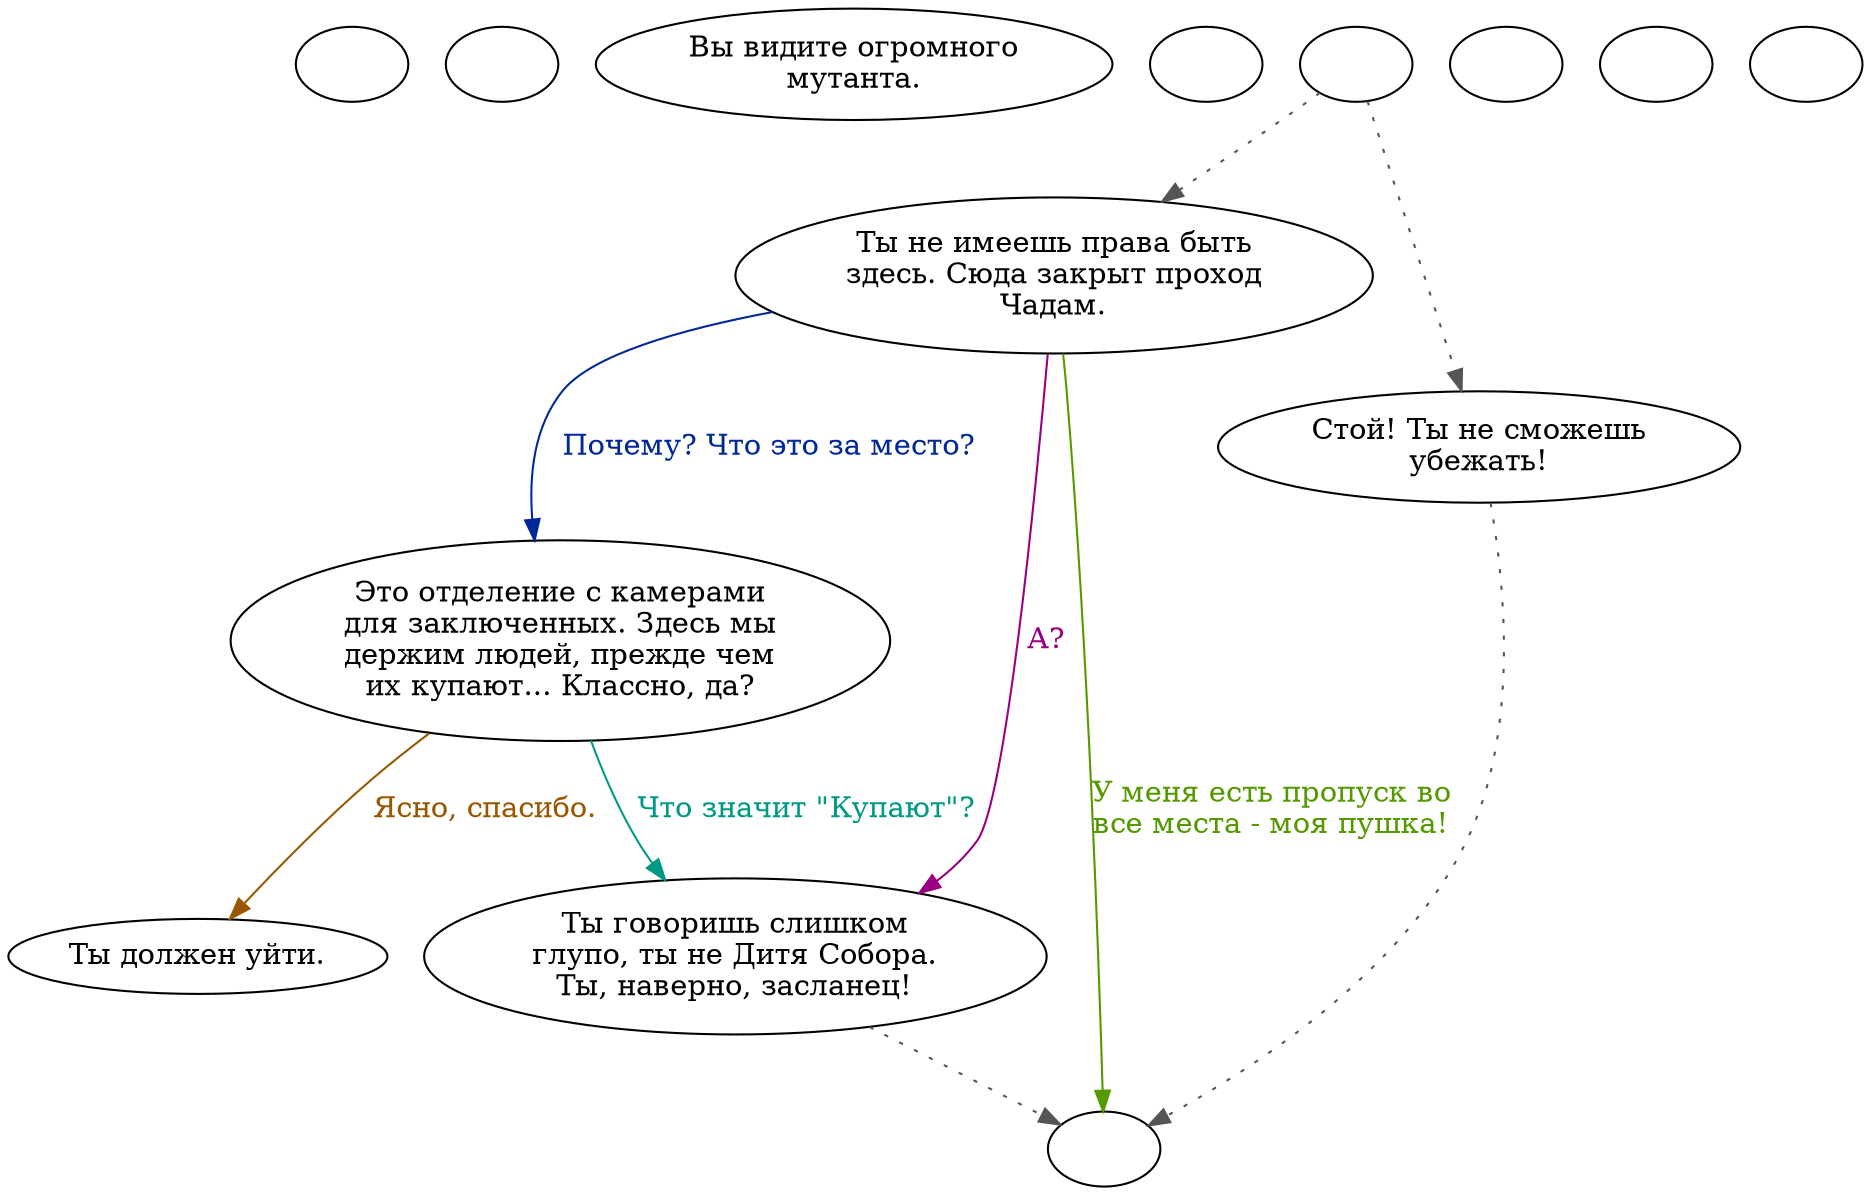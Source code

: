 digraph krupper {
  "start" [style=filled       fillcolor="#FFFFFF"       color="#000000"]
  "start" [label=""]
  "critter_p_proc" [style=filled       fillcolor="#FFFFFF"       color="#000000"]
  "critter_p_proc" [label=""]
  "look_at_p_proc" [style=filled       fillcolor="#FFFFFF"       color="#000000"]
  "look_at_p_proc" [label="Вы видите огромного\nмутанта."]
  "pickup_p_proc" [style=filled       fillcolor="#FFFFFF"       color="#000000"]
  "pickup_p_proc" [label=""]
  "talk_p_proc" [style=filled       fillcolor="#FFFFFF"       color="#000000"]
  "talk_p_proc" -> "krupper01" [style=dotted color="#555555"]
  "talk_p_proc" -> "krupper00" [style=dotted color="#555555"]
  "talk_p_proc" [label=""]
  "timed_event_p_proc" [style=filled       fillcolor="#FFFFFF"       color="#000000"]
  "timed_event_p_proc" [label=""]
  "destroy_p_proc" [style=filled       fillcolor="#FFFFFF"       color="#000000"]
  "destroy_p_proc" [label=""]
  "map_enter_p_proc" [style=filled       fillcolor="#FFFFFF"       color="#000000"]
  "map_enter_p_proc" [label=""]
  "krupper00" [style=filled       fillcolor="#FFFFFF"       color="#000000"]
  "krupper00" -> "kruppercombat" [style=dotted color="#555555"]
  "krupper00" [label="Стой! Ты не сможешь\nубежать!"]
  "krupper01" [style=filled       fillcolor="#FFFFFF"       color="#000000"]
  "krupper01" [label="Ты не имеешь права быть\nздесь. Сюда закрыт проход\nЧадам."]
  "krupper01" -> "krupper03" [label="Почему? Что это за место?" color="#002899" fontcolor="#002899"]
  "krupper01" -> "kruppercombat" [label="У меня есть пропуск во\nвсе места - моя пушка!" color="#559900" fontcolor="#559900"]
  "krupper01" -> "krupper02" [label="А?" color="#990081" fontcolor="#990081"]
  "krupper02" [style=filled       fillcolor="#FFFFFF"       color="#000000"]
  "krupper02" -> "kruppercombat" [style=dotted color="#555555"]
  "krupper02" [label="Ты говоришь слишком\nглупо, ты не Дитя Собора.\nТы, наверно, засланец!"]
  "krupper03" [style=filled       fillcolor="#FFFFFF"       color="#000000"]
  "krupper03" [label="Это отделение с камерами\nдля заключенных. Здесь мы\nдержим людей, прежде чем\nих купают... Классно, да?"]
  "krupper03" -> "krupper02" [label="Что значит \"Купают\"?" color="#009984" fontcolor="#009984"]
  "krupper03" -> "krupper04" [label="Ясно, спасибо." color="#995700" fontcolor="#995700"]
  "krupper04" [style=filled       fillcolor="#FFFFFF"       color="#000000"]
  "krupper04" [label="Ты должен уйти."]
  "kruppercombat" [style=filled       fillcolor="#FFFFFF"       color="#000000"]
  "kruppercombat" [label=""]
}